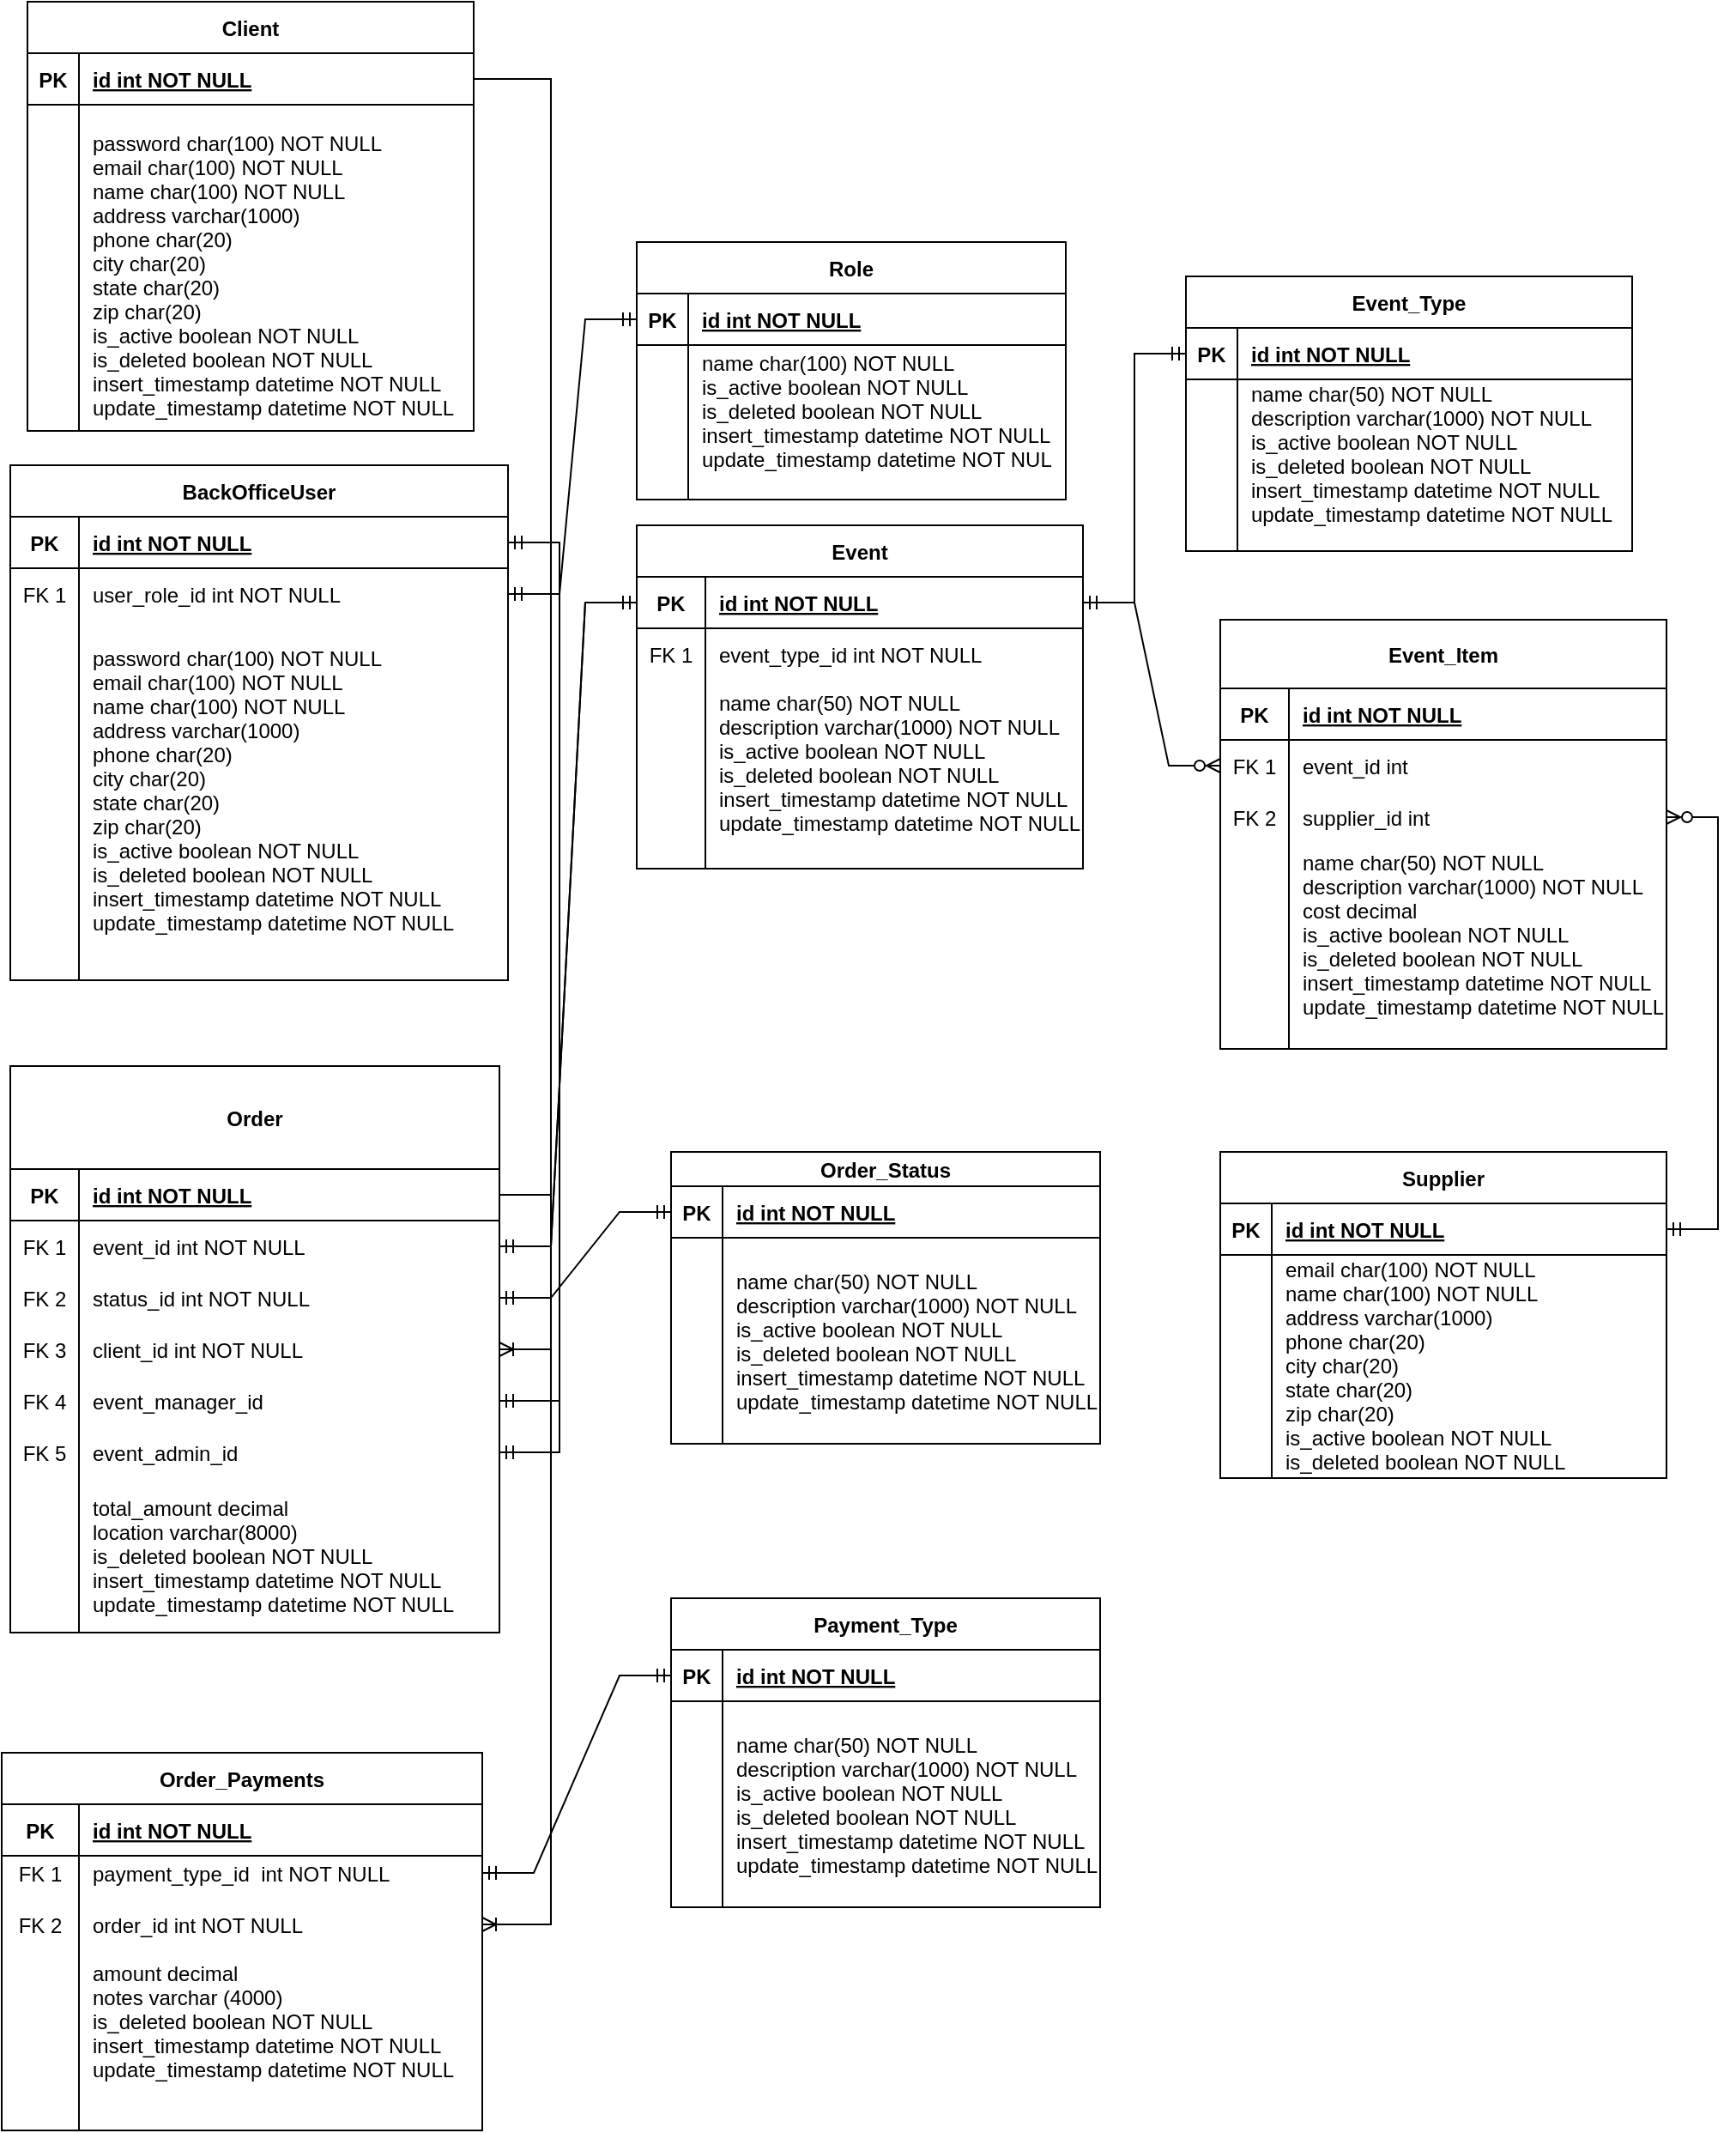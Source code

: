 <mxfile version="16.5.5" type="device"><diagram id="R2lEEEUBdFMjLlhIrx00" name="Page-1"><mxGraphModel dx="1038" dy="547" grid="1" gridSize="10" guides="1" tooltips="1" connect="1" arrows="1" fold="1" page="1" pageScale="1" pageWidth="1200" pageHeight="1920" math="0" shadow="0" extFonts="Permanent Marker^https://fonts.googleapis.com/css?family=Permanent+Marker"><root><mxCell id="0"/><mxCell id="1" parent="0"/><mxCell id="1Ktcv9ywPynVpT7nk9GH-1" value="Client" style="shape=table;startSize=30;container=1;collapsible=1;childLayout=tableLayout;fixedRows=1;rowLines=0;fontStyle=1;align=center;resizeLast=1;" parent="1" vertex="1"><mxGeometry x="105" y="340" width="260" height="250" as="geometry"/></mxCell><mxCell id="1Ktcv9ywPynVpT7nk9GH-2" value="" style="shape=partialRectangle;collapsible=0;dropTarget=0;pointerEvents=0;fillColor=none;points=[[0,0.5],[1,0.5]];portConstraint=eastwest;top=0;left=0;right=0;bottom=1;" parent="1Ktcv9ywPynVpT7nk9GH-1" vertex="1"><mxGeometry y="30" width="260" height="30" as="geometry"/></mxCell><mxCell id="1Ktcv9ywPynVpT7nk9GH-3" value="PK" style="shape=partialRectangle;overflow=hidden;connectable=0;fillColor=none;top=0;left=0;bottom=0;right=0;fontStyle=1;" parent="1Ktcv9ywPynVpT7nk9GH-2" vertex="1"><mxGeometry width="30" height="30" as="geometry"><mxRectangle width="30" height="30" as="alternateBounds"/></mxGeometry></mxCell><mxCell id="1Ktcv9ywPynVpT7nk9GH-4" value="id int NOT NULL " style="shape=partialRectangle;overflow=hidden;connectable=0;fillColor=none;top=0;left=0;bottom=0;right=0;align=left;spacingLeft=6;fontStyle=5;" parent="1Ktcv9ywPynVpT7nk9GH-2" vertex="1"><mxGeometry x="30" width="230" height="30" as="geometry"><mxRectangle width="230" height="30" as="alternateBounds"/></mxGeometry></mxCell><mxCell id="1Ktcv9ywPynVpT7nk9GH-5" value="" style="shape=partialRectangle;collapsible=0;dropTarget=0;pointerEvents=0;fillColor=none;points=[[0,0.5],[1,0.5]];portConstraint=eastwest;top=0;left=0;right=0;bottom=0;" parent="1Ktcv9ywPynVpT7nk9GH-1" vertex="1"><mxGeometry y="60" width="260" height="190" as="geometry"/></mxCell><mxCell id="1Ktcv9ywPynVpT7nk9GH-6" value="" style="shape=partialRectangle;overflow=hidden;connectable=0;fillColor=none;top=0;left=0;bottom=0;right=0;" parent="1Ktcv9ywPynVpT7nk9GH-5" vertex="1"><mxGeometry width="30" height="190" as="geometry"><mxRectangle width="30" height="190" as="alternateBounds"/></mxGeometry></mxCell><mxCell id="1Ktcv9ywPynVpT7nk9GH-7" value="&#10;password char(100) NOT NULL&#10;email char(100) NOT NULL&#10;name char(100) NOT NULL&#10;address varchar(1000)&#10;phone char(20)&#10;city char(20)&#10;state char(20)&#10;zip char(20)&#10;is_active boolean NOT NULL&#10;is_deleted boolean NOT NULL&#10;insert_timestamp datetime NOT NULL&#10;update_timestamp datetime NOT NULL &#10;&#10;" style="shape=partialRectangle;overflow=hidden;connectable=0;fillColor=none;top=0;left=0;bottom=0;right=0;align=left;spacingLeft=6;" parent="1Ktcv9ywPynVpT7nk9GH-5" vertex="1"><mxGeometry x="30" width="230" height="190" as="geometry"><mxRectangle width="230" height="190" as="alternateBounds"/></mxGeometry></mxCell><mxCell id="1Ktcv9ywPynVpT7nk9GH-8" value="Role" style="shape=table;startSize=30;container=1;collapsible=1;childLayout=tableLayout;fixedRows=1;rowLines=0;fontStyle=1;align=center;resizeLast=1;" parent="1" vertex="1"><mxGeometry x="460" y="480" width="250" height="150" as="geometry"/></mxCell><mxCell id="1Ktcv9ywPynVpT7nk9GH-9" value="" style="shape=partialRectangle;collapsible=0;dropTarget=0;pointerEvents=0;fillColor=none;points=[[0,0.5],[1,0.5]];portConstraint=eastwest;top=0;left=0;right=0;bottom=1;" parent="1Ktcv9ywPynVpT7nk9GH-8" vertex="1"><mxGeometry y="30" width="250" height="30" as="geometry"/></mxCell><mxCell id="1Ktcv9ywPynVpT7nk9GH-10" value="PK" style="shape=partialRectangle;overflow=hidden;connectable=0;fillColor=none;top=0;left=0;bottom=0;right=0;fontStyle=1;" parent="1Ktcv9ywPynVpT7nk9GH-9" vertex="1"><mxGeometry width="30" height="30" as="geometry"><mxRectangle width="30" height="30" as="alternateBounds"/></mxGeometry></mxCell><mxCell id="1Ktcv9ywPynVpT7nk9GH-11" value="id int NOT NULL " style="shape=partialRectangle;overflow=hidden;connectable=0;fillColor=none;top=0;left=0;bottom=0;right=0;align=left;spacingLeft=6;fontStyle=5;" parent="1Ktcv9ywPynVpT7nk9GH-9" vertex="1"><mxGeometry x="30" width="220" height="30" as="geometry"><mxRectangle width="220" height="30" as="alternateBounds"/></mxGeometry></mxCell><mxCell id="1Ktcv9ywPynVpT7nk9GH-12" value="" style="shape=partialRectangle;collapsible=0;dropTarget=0;pointerEvents=0;fillColor=none;points=[[0,0.5],[1,0.5]];portConstraint=eastwest;top=0;left=0;right=0;bottom=0;" parent="1Ktcv9ywPynVpT7nk9GH-8" vertex="1"><mxGeometry y="60" width="250" height="90" as="geometry"/></mxCell><mxCell id="1Ktcv9ywPynVpT7nk9GH-13" value="" style="shape=partialRectangle;overflow=hidden;connectable=0;fillColor=none;top=0;left=0;bottom=0;right=0;" parent="1Ktcv9ywPynVpT7nk9GH-12" vertex="1"><mxGeometry width="30" height="90" as="geometry"><mxRectangle width="30" height="90" as="alternateBounds"/></mxGeometry></mxCell><mxCell id="1Ktcv9ywPynVpT7nk9GH-14" value="name char(100) NOT NULL&#10;is_active boolean NOT NULL&#10;is_deleted boolean NOT NULL&#10;insert_timestamp datetime NOT NULL&#10;update_timestamp datetime NOT NUL&#10;" style="shape=partialRectangle;overflow=hidden;connectable=0;fillColor=none;top=0;left=0;bottom=0;right=0;align=left;spacingLeft=6;" parent="1Ktcv9ywPynVpT7nk9GH-12" vertex="1"><mxGeometry x="30" width="220" height="90" as="geometry"><mxRectangle width="220" height="90" as="alternateBounds"/></mxGeometry></mxCell><mxCell id="1Ktcv9ywPynVpT7nk9GH-15" value="BackOfficeUser" style="shape=table;startSize=30;container=1;collapsible=1;childLayout=tableLayout;fixedRows=1;rowLines=0;fontStyle=1;align=center;resizeLast=1;" parent="1" vertex="1"><mxGeometry x="95" y="610" width="290" height="300" as="geometry"/></mxCell><mxCell id="1Ktcv9ywPynVpT7nk9GH-16" value="" style="shape=partialRectangle;collapsible=0;dropTarget=0;pointerEvents=0;fillColor=none;points=[[0,0.5],[1,0.5]];portConstraint=eastwest;top=0;left=0;right=0;bottom=1;" parent="1Ktcv9ywPynVpT7nk9GH-15" vertex="1"><mxGeometry y="30" width="290" height="30" as="geometry"/></mxCell><mxCell id="1Ktcv9ywPynVpT7nk9GH-17" value="PK" style="shape=partialRectangle;overflow=hidden;connectable=0;fillColor=none;top=0;left=0;bottom=0;right=0;fontStyle=1;" parent="1Ktcv9ywPynVpT7nk9GH-16" vertex="1"><mxGeometry width="40" height="30" as="geometry"><mxRectangle width="40" height="30" as="alternateBounds"/></mxGeometry></mxCell><mxCell id="1Ktcv9ywPynVpT7nk9GH-18" value="id int NOT NULL " style="shape=partialRectangle;overflow=hidden;connectable=0;fillColor=none;top=0;left=0;bottom=0;right=0;align=left;spacingLeft=6;fontStyle=5;" parent="1Ktcv9ywPynVpT7nk9GH-16" vertex="1"><mxGeometry x="40" width="250" height="30" as="geometry"><mxRectangle width="250" height="30" as="alternateBounds"/></mxGeometry></mxCell><mxCell id="JFenPXIZzZUggTIq95pM-3" value="" style="shape=tableRow;horizontal=0;startSize=0;swimlaneHead=0;swimlaneBody=0;fillColor=none;collapsible=0;dropTarget=0;points=[[0,0.5],[1,0.5]];portConstraint=eastwest;top=0;left=0;right=0;bottom=0;" parent="1Ktcv9ywPynVpT7nk9GH-15" vertex="1"><mxGeometry y="60" width="290" height="30" as="geometry"/></mxCell><mxCell id="JFenPXIZzZUggTIq95pM-4" value="FK 1" style="shape=partialRectangle;connectable=0;fillColor=none;top=0;left=0;bottom=0;right=0;fontStyle=0;overflow=hidden;" parent="JFenPXIZzZUggTIq95pM-3" vertex="1"><mxGeometry width="40" height="30" as="geometry"><mxRectangle width="40" height="30" as="alternateBounds"/></mxGeometry></mxCell><mxCell id="JFenPXIZzZUggTIq95pM-5" value="user_role_id int NOT NULL" style="shape=partialRectangle;connectable=0;fillColor=none;top=0;left=0;bottom=0;right=0;align=left;spacingLeft=6;fontStyle=0;overflow=hidden;" parent="JFenPXIZzZUggTIq95pM-3" vertex="1"><mxGeometry x="40" width="250" height="30" as="geometry"><mxRectangle width="250" height="30" as="alternateBounds"/></mxGeometry></mxCell><mxCell id="1Ktcv9ywPynVpT7nk9GH-19" value="" style="shape=partialRectangle;collapsible=0;dropTarget=0;pointerEvents=0;fillColor=none;points=[[0,0.5],[1,0.5]];portConstraint=eastwest;top=0;left=0;right=0;bottom=0;" parent="1Ktcv9ywPynVpT7nk9GH-15" vertex="1"><mxGeometry y="90" width="290" height="210" as="geometry"/></mxCell><mxCell id="1Ktcv9ywPynVpT7nk9GH-20" value="&#10;&#10;&#10;&#10;&#10;&#10;" style="shape=partialRectangle;overflow=hidden;connectable=0;fillColor=none;top=0;left=0;bottom=0;right=0;" parent="1Ktcv9ywPynVpT7nk9GH-19" vertex="1"><mxGeometry width="40" height="210" as="geometry"><mxRectangle width="40" height="210" as="alternateBounds"/></mxGeometry></mxCell><mxCell id="1Ktcv9ywPynVpT7nk9GH-21" value="&#10;password char(100) NOT NULL&#10;email char(100) NOT NULL&#10;name char(100) NOT NULL&#10;address varchar(1000)&#10;phone char(20)&#10;city char(20)&#10;state char(20)&#10;zip char(20)&#10;is_active boolean NOT NULL&#10;is_deleted boolean NOT NULL&#10;insert_timestamp datetime NOT NULL&#10;update_timestamp datetime NOT NULL &#10;&#10;" style="shape=partialRectangle;overflow=hidden;connectable=0;fillColor=none;top=0;left=0;bottom=0;right=0;align=left;spacingLeft=6;" parent="1Ktcv9ywPynVpT7nk9GH-19" vertex="1"><mxGeometry x="40" width="250" height="210" as="geometry"><mxRectangle width="250" height="210" as="alternateBounds"/></mxGeometry></mxCell><mxCell id="1Ktcv9ywPynVpT7nk9GH-29" value="Event_Type" style="shape=table;startSize=30;container=1;collapsible=1;childLayout=tableLayout;fixedRows=1;rowLines=0;fontStyle=1;align=center;resizeLast=1;" parent="1" vertex="1"><mxGeometry x="780" y="500" width="260" height="160" as="geometry"/></mxCell><mxCell id="1Ktcv9ywPynVpT7nk9GH-30" value="" style="shape=partialRectangle;collapsible=0;dropTarget=0;pointerEvents=0;fillColor=none;points=[[0,0.5],[1,0.5]];portConstraint=eastwest;top=0;left=0;right=0;bottom=1;" parent="1Ktcv9ywPynVpT7nk9GH-29" vertex="1"><mxGeometry y="30" width="260" height="30" as="geometry"/></mxCell><mxCell id="1Ktcv9ywPynVpT7nk9GH-31" value="PK" style="shape=partialRectangle;overflow=hidden;connectable=0;fillColor=none;top=0;left=0;bottom=0;right=0;fontStyle=1;" parent="1Ktcv9ywPynVpT7nk9GH-30" vertex="1"><mxGeometry width="30" height="30" as="geometry"><mxRectangle width="30" height="30" as="alternateBounds"/></mxGeometry></mxCell><mxCell id="1Ktcv9ywPynVpT7nk9GH-32" value="id int NOT NULL " style="shape=partialRectangle;overflow=hidden;connectable=0;fillColor=none;top=0;left=0;bottom=0;right=0;align=left;spacingLeft=6;fontStyle=5;" parent="1Ktcv9ywPynVpT7nk9GH-30" vertex="1"><mxGeometry x="30" width="230" height="30" as="geometry"><mxRectangle width="230" height="30" as="alternateBounds"/></mxGeometry></mxCell><mxCell id="1Ktcv9ywPynVpT7nk9GH-33" value="" style="shape=partialRectangle;collapsible=0;dropTarget=0;pointerEvents=0;fillColor=none;points=[[0,0.5],[1,0.5]];portConstraint=eastwest;top=0;left=0;right=0;bottom=0;" parent="1Ktcv9ywPynVpT7nk9GH-29" vertex="1"><mxGeometry y="60" width="260" height="100" as="geometry"/></mxCell><mxCell id="1Ktcv9ywPynVpT7nk9GH-34" value="" style="shape=partialRectangle;overflow=hidden;connectable=0;fillColor=none;top=0;left=0;bottom=0;right=0;" parent="1Ktcv9ywPynVpT7nk9GH-33" vertex="1"><mxGeometry width="30" height="100" as="geometry"><mxRectangle width="30" height="100" as="alternateBounds"/></mxGeometry></mxCell><mxCell id="1Ktcv9ywPynVpT7nk9GH-35" value="name char(50) NOT NULL&#10;description varchar(1000) NOT NULL&#10;is_active boolean NOT NULL&#10;is_deleted boolean NOT NULL&#10;insert_timestamp datetime NOT NULL&#10;update_timestamp datetime NOT NULL&#10;" style="shape=partialRectangle;overflow=hidden;connectable=0;fillColor=none;top=0;left=0;bottom=0;right=0;align=left;spacingLeft=6;" parent="1Ktcv9ywPynVpT7nk9GH-33" vertex="1"><mxGeometry x="30" width="230" height="100" as="geometry"><mxRectangle width="230" height="100" as="alternateBounds"/></mxGeometry></mxCell><mxCell id="1Ktcv9ywPynVpT7nk9GH-43" value="Order_Payments" style="shape=table;startSize=30;container=1;collapsible=1;childLayout=tableLayout;fixedRows=1;rowLines=0;fontStyle=1;align=center;resizeLast=1;" parent="1" vertex="1"><mxGeometry x="90" y="1360" width="280" height="220" as="geometry"/></mxCell><mxCell id="1Ktcv9ywPynVpT7nk9GH-44" value="" style="shape=partialRectangle;collapsible=0;dropTarget=0;pointerEvents=0;fillColor=none;points=[[0,0.5],[1,0.5]];portConstraint=eastwest;top=0;left=0;right=0;bottom=1;" parent="1Ktcv9ywPynVpT7nk9GH-43" vertex="1"><mxGeometry y="30" width="280" height="30" as="geometry"/></mxCell><mxCell id="1Ktcv9ywPynVpT7nk9GH-45" value="PK" style="shape=partialRectangle;overflow=hidden;connectable=0;fillColor=none;top=0;left=0;bottom=0;right=0;fontStyle=1;" parent="1Ktcv9ywPynVpT7nk9GH-44" vertex="1"><mxGeometry width="45" height="30" as="geometry"><mxRectangle width="45" height="30" as="alternateBounds"/></mxGeometry></mxCell><mxCell id="1Ktcv9ywPynVpT7nk9GH-46" value="id int NOT NULL " style="shape=partialRectangle;overflow=hidden;connectable=0;fillColor=none;top=0;left=0;bottom=0;right=0;align=left;spacingLeft=6;fontStyle=5;" parent="1Ktcv9ywPynVpT7nk9GH-44" vertex="1"><mxGeometry x="45" width="235" height="30" as="geometry"><mxRectangle width="235" height="30" as="alternateBounds"/></mxGeometry></mxCell><mxCell id="eJ2t6x5Q4i43eI0RDYh7-27" value="" style="shape=tableRow;horizontal=0;startSize=0;swimlaneHead=0;swimlaneBody=0;fillColor=none;collapsible=0;dropTarget=0;points=[[0,0.5],[1,0.5]];portConstraint=eastwest;top=0;left=0;right=0;bottom=0;" parent="1Ktcv9ywPynVpT7nk9GH-43" vertex="1"><mxGeometry y="60" width="280" height="20" as="geometry"/></mxCell><mxCell id="eJ2t6x5Q4i43eI0RDYh7-28" value="FK 1" style="shape=partialRectangle;connectable=0;fillColor=none;top=0;left=0;bottom=0;right=0;fontStyle=0;overflow=hidden;" parent="eJ2t6x5Q4i43eI0RDYh7-27" vertex="1"><mxGeometry width="45" height="20" as="geometry"><mxRectangle width="45" height="20" as="alternateBounds"/></mxGeometry></mxCell><mxCell id="eJ2t6x5Q4i43eI0RDYh7-29" value="payment_type_id  int NOT NULL" style="shape=partialRectangle;connectable=0;fillColor=none;top=0;left=0;bottom=0;right=0;align=left;spacingLeft=6;fontStyle=0;overflow=hidden;" parent="eJ2t6x5Q4i43eI0RDYh7-27" vertex="1"><mxGeometry x="45" width="235" height="20" as="geometry"><mxRectangle width="235" height="20" as="alternateBounds"/></mxGeometry></mxCell><mxCell id="n9ev61ZIsQ_Tz1KB9gJI-6" value="" style="shape=tableRow;horizontal=0;startSize=0;swimlaneHead=0;swimlaneBody=0;fillColor=none;collapsible=0;dropTarget=0;points=[[0,0.5],[1,0.5]];portConstraint=eastwest;top=0;left=0;right=0;bottom=0;" vertex="1" parent="1Ktcv9ywPynVpT7nk9GH-43"><mxGeometry y="80" width="280" height="40" as="geometry"/></mxCell><mxCell id="n9ev61ZIsQ_Tz1KB9gJI-7" value="FK 2" style="shape=partialRectangle;connectable=0;fillColor=none;top=0;left=0;bottom=0;right=0;fontStyle=0;overflow=hidden;" vertex="1" parent="n9ev61ZIsQ_Tz1KB9gJI-6"><mxGeometry width="45" height="40" as="geometry"><mxRectangle width="45" height="40" as="alternateBounds"/></mxGeometry></mxCell><mxCell id="n9ev61ZIsQ_Tz1KB9gJI-8" value="order_id int NOT NULL" style="shape=partialRectangle;connectable=0;fillColor=none;top=0;left=0;bottom=0;right=0;align=left;spacingLeft=6;fontStyle=0;overflow=hidden;" vertex="1" parent="n9ev61ZIsQ_Tz1KB9gJI-6"><mxGeometry x="45" width="235" height="40" as="geometry"><mxRectangle width="235" height="40" as="alternateBounds"/></mxGeometry></mxCell><mxCell id="1Ktcv9ywPynVpT7nk9GH-47" value="" style="shape=partialRectangle;collapsible=0;dropTarget=0;pointerEvents=0;fillColor=none;points=[[0,0.5],[1,0.5]];portConstraint=eastwest;top=0;left=0;right=0;bottom=0;" parent="1Ktcv9ywPynVpT7nk9GH-43" vertex="1"><mxGeometry y="120" width="280" height="80" as="geometry"/></mxCell><mxCell id="1Ktcv9ywPynVpT7nk9GH-48" value="" style="shape=partialRectangle;overflow=hidden;connectable=0;fillColor=none;top=0;left=0;bottom=0;right=0;" parent="1Ktcv9ywPynVpT7nk9GH-47" vertex="1"><mxGeometry width="45" height="80" as="geometry"><mxRectangle width="45" height="80" as="alternateBounds"/></mxGeometry></mxCell><mxCell id="1Ktcv9ywPynVpT7nk9GH-49" value="amount decimal&#10;notes varchar (4000)&#10;is_deleted boolean NOT NULL&#10;insert_timestamp datetime NOT NULL&#10;update_timestamp datetime NOT NULL&#10;" style="shape=partialRectangle;overflow=hidden;connectable=0;fillColor=none;top=0;left=0;bottom=0;right=0;align=left;spacingLeft=6;" parent="1Ktcv9ywPynVpT7nk9GH-47" vertex="1"><mxGeometry x="45" width="235" height="80" as="geometry"><mxRectangle width="235" height="80" as="alternateBounds"/></mxGeometry></mxCell><mxCell id="n9ev61ZIsQ_Tz1KB9gJI-2" value="" style="shape=tableRow;horizontal=0;startSize=0;swimlaneHead=0;swimlaneBody=0;fillColor=none;collapsible=0;dropTarget=0;points=[[0,0.5],[1,0.5]];portConstraint=eastwest;top=0;left=0;right=0;bottom=0;" vertex="1" parent="1Ktcv9ywPynVpT7nk9GH-43"><mxGeometry y="200" width="280" height="20" as="geometry"/></mxCell><mxCell id="n9ev61ZIsQ_Tz1KB9gJI-3" value="" style="shape=partialRectangle;connectable=0;fillColor=none;top=0;left=0;bottom=0;right=0;fontStyle=0;overflow=hidden;" vertex="1" parent="n9ev61ZIsQ_Tz1KB9gJI-2"><mxGeometry width="45" height="20" as="geometry"><mxRectangle width="45" height="20" as="alternateBounds"/></mxGeometry></mxCell><mxCell id="n9ev61ZIsQ_Tz1KB9gJI-4" value="" style="shape=partialRectangle;connectable=0;fillColor=none;top=0;left=0;bottom=0;right=0;align=left;spacingLeft=6;fontStyle=0;overflow=hidden;" vertex="1" parent="n9ev61ZIsQ_Tz1KB9gJI-2"><mxGeometry x="45" width="235" height="20" as="geometry"><mxRectangle width="235" height="20" as="alternateBounds"/></mxGeometry></mxCell><mxCell id="1Ktcv9ywPynVpT7nk9GH-50" value="Order" style="shape=table;startSize=60;container=1;collapsible=1;childLayout=tableLayout;fixedRows=1;rowLines=0;fontStyle=1;align=center;resizeLast=1;" parent="1" vertex="1"><mxGeometry x="95" y="960" width="285" height="330" as="geometry"/></mxCell><mxCell id="1Ktcv9ywPynVpT7nk9GH-51" value="" style="shape=partialRectangle;collapsible=0;dropTarget=0;pointerEvents=0;fillColor=none;points=[[0,0.5],[1,0.5]];portConstraint=eastwest;top=0;left=0;right=0;bottom=1;" parent="1Ktcv9ywPynVpT7nk9GH-50" vertex="1"><mxGeometry y="60" width="285" height="30" as="geometry"/></mxCell><mxCell id="1Ktcv9ywPynVpT7nk9GH-52" value="PK" style="shape=partialRectangle;overflow=hidden;connectable=0;fillColor=none;top=0;left=0;bottom=0;right=0;fontStyle=1;" parent="1Ktcv9ywPynVpT7nk9GH-51" vertex="1"><mxGeometry width="40" height="30" as="geometry"><mxRectangle width="40" height="30" as="alternateBounds"/></mxGeometry></mxCell><mxCell id="1Ktcv9ywPynVpT7nk9GH-53" value="id int NOT NULL " style="shape=partialRectangle;overflow=hidden;connectable=0;fillColor=none;top=0;left=0;bottom=0;right=0;align=left;spacingLeft=6;fontStyle=5;" parent="1Ktcv9ywPynVpT7nk9GH-51" vertex="1"><mxGeometry x="40" width="245" height="30" as="geometry"><mxRectangle width="245" height="30" as="alternateBounds"/></mxGeometry></mxCell><mxCell id="eJ2t6x5Q4i43eI0RDYh7-2" value="" style="shape=tableRow;horizontal=0;startSize=0;swimlaneHead=0;swimlaneBody=0;fillColor=none;collapsible=0;dropTarget=0;points=[[0,0.5],[1,0.5]];portConstraint=eastwest;top=0;left=0;right=0;bottom=0;" parent="1Ktcv9ywPynVpT7nk9GH-50" vertex="1"><mxGeometry y="90" width="285" height="30" as="geometry"/></mxCell><mxCell id="eJ2t6x5Q4i43eI0RDYh7-3" value="FK 1" style="shape=partialRectangle;connectable=0;fillColor=none;top=0;left=0;bottom=0;right=0;fontStyle=0;overflow=hidden;" parent="eJ2t6x5Q4i43eI0RDYh7-2" vertex="1"><mxGeometry width="40" height="30" as="geometry"><mxRectangle width="40" height="30" as="alternateBounds"/></mxGeometry></mxCell><mxCell id="eJ2t6x5Q4i43eI0RDYh7-4" value="event_id int NOT NULL" style="shape=partialRectangle;connectable=0;fillColor=none;top=0;left=0;bottom=0;right=0;align=left;spacingLeft=6;fontStyle=0;overflow=hidden;" parent="eJ2t6x5Q4i43eI0RDYh7-2" vertex="1"><mxGeometry x="40" width="245" height="30" as="geometry"><mxRectangle width="245" height="30" as="alternateBounds"/></mxGeometry></mxCell><mxCell id="eJ2t6x5Q4i43eI0RDYh7-6" value="" style="shape=tableRow;horizontal=0;startSize=0;swimlaneHead=0;swimlaneBody=0;fillColor=none;collapsible=0;dropTarget=0;points=[[0,0.5],[1,0.5]];portConstraint=eastwest;top=0;left=0;right=0;bottom=0;" parent="1Ktcv9ywPynVpT7nk9GH-50" vertex="1"><mxGeometry y="120" width="285" height="30" as="geometry"/></mxCell><mxCell id="eJ2t6x5Q4i43eI0RDYh7-7" value="FK 2" style="shape=partialRectangle;connectable=0;fillColor=none;top=0;left=0;bottom=0;right=0;fontStyle=0;overflow=hidden;" parent="eJ2t6x5Q4i43eI0RDYh7-6" vertex="1"><mxGeometry width="40" height="30" as="geometry"><mxRectangle width="40" height="30" as="alternateBounds"/></mxGeometry></mxCell><mxCell id="eJ2t6x5Q4i43eI0RDYh7-8" value="status_id int NOT NULL" style="shape=partialRectangle;connectable=0;fillColor=none;top=0;left=0;bottom=0;right=0;align=left;spacingLeft=6;fontStyle=0;overflow=hidden;" parent="eJ2t6x5Q4i43eI0RDYh7-6" vertex="1"><mxGeometry x="40" width="245" height="30" as="geometry"><mxRectangle width="245" height="30" as="alternateBounds"/></mxGeometry></mxCell><mxCell id="eJ2t6x5Q4i43eI0RDYh7-11" value="" style="shape=tableRow;horizontal=0;startSize=0;swimlaneHead=0;swimlaneBody=0;fillColor=none;collapsible=0;dropTarget=0;points=[[0,0.5],[1,0.5]];portConstraint=eastwest;top=0;left=0;right=0;bottom=0;" parent="1Ktcv9ywPynVpT7nk9GH-50" vertex="1"><mxGeometry y="150" width="285" height="30" as="geometry"/></mxCell><mxCell id="eJ2t6x5Q4i43eI0RDYh7-12" value="FK 3" style="shape=partialRectangle;connectable=0;fillColor=none;top=0;left=0;bottom=0;right=0;fontStyle=0;overflow=hidden;" parent="eJ2t6x5Q4i43eI0RDYh7-11" vertex="1"><mxGeometry width="40" height="30" as="geometry"><mxRectangle width="40" height="30" as="alternateBounds"/></mxGeometry></mxCell><mxCell id="eJ2t6x5Q4i43eI0RDYh7-13" value="client_id int NOT NULL" style="shape=partialRectangle;connectable=0;fillColor=none;top=0;left=0;bottom=0;right=0;align=left;spacingLeft=6;fontStyle=0;overflow=hidden;" parent="eJ2t6x5Q4i43eI0RDYh7-11" vertex="1"><mxGeometry x="40" width="245" height="30" as="geometry"><mxRectangle width="245" height="30" as="alternateBounds"/></mxGeometry></mxCell><mxCell id="eJ2t6x5Q4i43eI0RDYh7-14" value="" style="shape=tableRow;horizontal=0;startSize=0;swimlaneHead=0;swimlaneBody=0;fillColor=none;collapsible=0;dropTarget=0;points=[[0,0.5],[1,0.5]];portConstraint=eastwest;top=0;left=0;right=0;bottom=0;" parent="1Ktcv9ywPynVpT7nk9GH-50" vertex="1"><mxGeometry y="180" width="285" height="30" as="geometry"/></mxCell><mxCell id="eJ2t6x5Q4i43eI0RDYh7-15" value="FK 4" style="shape=partialRectangle;connectable=0;fillColor=none;top=0;left=0;bottom=0;right=0;fontStyle=0;overflow=hidden;" parent="eJ2t6x5Q4i43eI0RDYh7-14" vertex="1"><mxGeometry width="40" height="30" as="geometry"><mxRectangle width="40" height="30" as="alternateBounds"/></mxGeometry></mxCell><mxCell id="eJ2t6x5Q4i43eI0RDYh7-16" value="event_manager_id" style="shape=partialRectangle;connectable=0;fillColor=none;top=0;left=0;bottom=0;right=0;align=left;spacingLeft=6;fontStyle=0;overflow=hidden;" parent="eJ2t6x5Q4i43eI0RDYh7-14" vertex="1"><mxGeometry x="40" width="245" height="30" as="geometry"><mxRectangle width="245" height="30" as="alternateBounds"/></mxGeometry></mxCell><mxCell id="eJ2t6x5Q4i43eI0RDYh7-17" value="" style="shape=tableRow;horizontal=0;startSize=0;swimlaneHead=0;swimlaneBody=0;fillColor=none;collapsible=0;dropTarget=0;points=[[0,0.5],[1,0.5]];portConstraint=eastwest;top=0;left=0;right=0;bottom=0;" parent="1Ktcv9ywPynVpT7nk9GH-50" vertex="1"><mxGeometry y="210" width="285" height="30" as="geometry"/></mxCell><mxCell id="eJ2t6x5Q4i43eI0RDYh7-18" value="FK 5" style="shape=partialRectangle;connectable=0;fillColor=none;top=0;left=0;bottom=0;right=0;fontStyle=0;overflow=hidden;" parent="eJ2t6x5Q4i43eI0RDYh7-17" vertex="1"><mxGeometry width="40" height="30" as="geometry"><mxRectangle width="40" height="30" as="alternateBounds"/></mxGeometry></mxCell><mxCell id="eJ2t6x5Q4i43eI0RDYh7-19" value="event_admin_id" style="shape=partialRectangle;connectable=0;fillColor=none;top=0;left=0;bottom=0;right=0;align=left;spacingLeft=6;fontStyle=0;overflow=hidden;" parent="eJ2t6x5Q4i43eI0RDYh7-17" vertex="1"><mxGeometry x="40" width="245" height="30" as="geometry"><mxRectangle width="245" height="30" as="alternateBounds"/></mxGeometry></mxCell><mxCell id="1Ktcv9ywPynVpT7nk9GH-54" value="" style="shape=partialRectangle;collapsible=0;dropTarget=0;pointerEvents=0;fillColor=none;points=[[0,0.5],[1,0.5]];portConstraint=eastwest;top=0;left=0;right=0;bottom=0;" parent="1Ktcv9ywPynVpT7nk9GH-50" vertex="1"><mxGeometry y="240" width="285" height="90" as="geometry"/></mxCell><mxCell id="1Ktcv9ywPynVpT7nk9GH-55" value="" style="shape=partialRectangle;overflow=hidden;connectable=0;fillColor=none;top=0;left=0;bottom=0;right=0;" parent="1Ktcv9ywPynVpT7nk9GH-54" vertex="1"><mxGeometry width="40" height="90" as="geometry"><mxRectangle width="40" height="90" as="alternateBounds"/></mxGeometry></mxCell><mxCell id="1Ktcv9ywPynVpT7nk9GH-56" value="total_amount decimal &#10;location varchar(8000)&#10;is_deleted boolean NOT NULL&#10;insert_timestamp datetime NOT NULL&#10;update_timestamp datetime NOT NULL" style="shape=partialRectangle;overflow=hidden;connectable=0;fillColor=none;top=0;left=0;bottom=0;right=0;align=left;spacingLeft=6;" parent="1Ktcv9ywPynVpT7nk9GH-54" vertex="1"><mxGeometry x="40" width="245" height="90" as="geometry"><mxRectangle width="245" height="90" as="alternateBounds"/></mxGeometry></mxCell><mxCell id="1Ktcv9ywPynVpT7nk9GH-57" value="Order_Status" style="shape=table;startSize=20;container=1;collapsible=1;childLayout=tableLayout;fixedRows=1;rowLines=0;fontStyle=1;align=center;resizeLast=1;" parent="1" vertex="1"><mxGeometry x="480" y="1010" width="250" height="170" as="geometry"/></mxCell><mxCell id="1Ktcv9ywPynVpT7nk9GH-58" value="" style="shape=partialRectangle;collapsible=0;dropTarget=0;pointerEvents=0;fillColor=none;points=[[0,0.5],[1,0.5]];portConstraint=eastwest;top=0;left=0;right=0;bottom=1;" parent="1Ktcv9ywPynVpT7nk9GH-57" vertex="1"><mxGeometry y="20" width="250" height="30" as="geometry"/></mxCell><mxCell id="1Ktcv9ywPynVpT7nk9GH-59" value="PK" style="shape=partialRectangle;overflow=hidden;connectable=0;fillColor=none;top=0;left=0;bottom=0;right=0;fontStyle=1;" parent="1Ktcv9ywPynVpT7nk9GH-58" vertex="1"><mxGeometry width="30" height="30" as="geometry"><mxRectangle width="30" height="30" as="alternateBounds"/></mxGeometry></mxCell><mxCell id="1Ktcv9ywPynVpT7nk9GH-60" value="id int NOT NULL " style="shape=partialRectangle;overflow=hidden;connectable=0;fillColor=none;top=0;left=0;bottom=0;right=0;align=left;spacingLeft=6;fontStyle=5;" parent="1Ktcv9ywPynVpT7nk9GH-58" vertex="1"><mxGeometry x="30" width="220" height="30" as="geometry"><mxRectangle width="220" height="30" as="alternateBounds"/></mxGeometry></mxCell><mxCell id="1Ktcv9ywPynVpT7nk9GH-61" value="" style="shape=partialRectangle;collapsible=0;dropTarget=0;pointerEvents=0;fillColor=none;points=[[0,0.5],[1,0.5]];portConstraint=eastwest;top=0;left=0;right=0;bottom=0;" parent="1Ktcv9ywPynVpT7nk9GH-57" vertex="1"><mxGeometry y="50" width="250" height="120" as="geometry"/></mxCell><mxCell id="1Ktcv9ywPynVpT7nk9GH-62" value="" style="shape=partialRectangle;overflow=hidden;connectable=0;fillColor=none;top=0;left=0;bottom=0;right=0;" parent="1Ktcv9ywPynVpT7nk9GH-61" vertex="1"><mxGeometry width="30" height="120" as="geometry"><mxRectangle width="30" height="120" as="alternateBounds"/></mxGeometry></mxCell><mxCell id="1Ktcv9ywPynVpT7nk9GH-63" value="name char(50) NOT NULL&#10;description varchar(1000) NOT NULL&#10;is_active boolean NOT NULL&#10;is_deleted boolean NOT NULL&#10;insert_timestamp datetime NOT NULL&#10;update_timestamp datetime NOT NULL" style="shape=partialRectangle;overflow=hidden;connectable=0;fillColor=none;top=0;left=0;bottom=0;right=0;align=left;spacingLeft=6;" parent="1Ktcv9ywPynVpT7nk9GH-61" vertex="1"><mxGeometry x="30" width="220" height="120" as="geometry"><mxRectangle width="220" height="120" as="alternateBounds"/></mxGeometry></mxCell><mxCell id="1Ktcv9ywPynVpT7nk9GH-64" value="Event_Item" style="shape=table;startSize=40;container=1;collapsible=1;childLayout=tableLayout;fixedRows=1;rowLines=0;fontStyle=1;align=center;resizeLast=1;" parent="1" vertex="1"><mxGeometry x="800" y="700" width="260" height="250" as="geometry"/></mxCell><mxCell id="1Ktcv9ywPynVpT7nk9GH-65" value="" style="shape=partialRectangle;collapsible=0;dropTarget=0;pointerEvents=0;fillColor=none;points=[[0,0.5],[1,0.5]];portConstraint=eastwest;top=0;left=0;right=0;bottom=1;" parent="1Ktcv9ywPynVpT7nk9GH-64" vertex="1"><mxGeometry y="40" width="260" height="30" as="geometry"/></mxCell><mxCell id="1Ktcv9ywPynVpT7nk9GH-66" value="PK" style="shape=partialRectangle;overflow=hidden;connectable=0;fillColor=none;top=0;left=0;bottom=0;right=0;fontStyle=1;" parent="1Ktcv9ywPynVpT7nk9GH-65" vertex="1"><mxGeometry width="40" height="30" as="geometry"><mxRectangle width="40" height="30" as="alternateBounds"/></mxGeometry></mxCell><mxCell id="1Ktcv9ywPynVpT7nk9GH-67" value="id int NOT NULL " style="shape=partialRectangle;overflow=hidden;connectable=0;fillColor=none;top=0;left=0;bottom=0;right=0;align=left;spacingLeft=6;fontStyle=5;" parent="1Ktcv9ywPynVpT7nk9GH-65" vertex="1"><mxGeometry x="40" width="220" height="30" as="geometry"><mxRectangle width="220" height="30" as="alternateBounds"/></mxGeometry></mxCell><mxCell id="n9ev61ZIsQ_Tz1KB9gJI-20" value="" style="shape=tableRow;horizontal=0;startSize=0;swimlaneHead=0;swimlaneBody=0;fillColor=none;collapsible=0;dropTarget=0;points=[[0,0.5],[1,0.5]];portConstraint=eastwest;top=0;left=0;right=0;bottom=0;" vertex="1" parent="1Ktcv9ywPynVpT7nk9GH-64"><mxGeometry y="70" width="260" height="30" as="geometry"/></mxCell><mxCell id="n9ev61ZIsQ_Tz1KB9gJI-21" value="FK 1" style="shape=partialRectangle;connectable=0;fillColor=none;top=0;left=0;bottom=0;right=0;fontStyle=0;overflow=hidden;" vertex="1" parent="n9ev61ZIsQ_Tz1KB9gJI-20"><mxGeometry width="40" height="30" as="geometry"><mxRectangle width="40" height="30" as="alternateBounds"/></mxGeometry></mxCell><mxCell id="n9ev61ZIsQ_Tz1KB9gJI-22" value="event_id int" style="shape=partialRectangle;connectable=0;fillColor=none;top=0;left=0;bottom=0;right=0;align=left;spacingLeft=6;fontStyle=0;overflow=hidden;" vertex="1" parent="n9ev61ZIsQ_Tz1KB9gJI-20"><mxGeometry x="40" width="220" height="30" as="geometry"><mxRectangle width="220" height="30" as="alternateBounds"/></mxGeometry></mxCell><mxCell id="n9ev61ZIsQ_Tz1KB9gJI-23" value="" style="shape=tableRow;horizontal=0;startSize=0;swimlaneHead=0;swimlaneBody=0;fillColor=none;collapsible=0;dropTarget=0;points=[[0,0.5],[1,0.5]];portConstraint=eastwest;top=0;left=0;right=0;bottom=0;" vertex="1" parent="1Ktcv9ywPynVpT7nk9GH-64"><mxGeometry y="100" width="260" height="30" as="geometry"/></mxCell><mxCell id="n9ev61ZIsQ_Tz1KB9gJI-24" value="FK 2" style="shape=partialRectangle;connectable=0;fillColor=none;top=0;left=0;bottom=0;right=0;fontStyle=0;overflow=hidden;" vertex="1" parent="n9ev61ZIsQ_Tz1KB9gJI-23"><mxGeometry width="40" height="30" as="geometry"><mxRectangle width="40" height="30" as="alternateBounds"/></mxGeometry></mxCell><mxCell id="n9ev61ZIsQ_Tz1KB9gJI-25" value="supplier_id int " style="shape=partialRectangle;connectable=0;fillColor=none;top=0;left=0;bottom=0;right=0;align=left;spacingLeft=6;fontStyle=0;overflow=hidden;" vertex="1" parent="n9ev61ZIsQ_Tz1KB9gJI-23"><mxGeometry x="40" width="220" height="30" as="geometry"><mxRectangle width="220" height="30" as="alternateBounds"/></mxGeometry></mxCell><mxCell id="1Ktcv9ywPynVpT7nk9GH-68" value="" style="shape=partialRectangle;collapsible=0;dropTarget=0;pointerEvents=0;fillColor=none;points=[[0,0.5],[1,0.5]];portConstraint=eastwest;top=0;left=0;right=0;bottom=0;" parent="1Ktcv9ywPynVpT7nk9GH-64" vertex="1"><mxGeometry y="130" width="260" height="120" as="geometry"/></mxCell><mxCell id="1Ktcv9ywPynVpT7nk9GH-69" value="" style="shape=partialRectangle;overflow=hidden;connectable=0;fillColor=none;top=0;left=0;bottom=0;right=0;" parent="1Ktcv9ywPynVpT7nk9GH-68" vertex="1"><mxGeometry width="40" height="120" as="geometry"><mxRectangle width="40" height="120" as="alternateBounds"/></mxGeometry></mxCell><mxCell id="1Ktcv9ywPynVpT7nk9GH-70" value="name char(50) NOT NULL&#10;description varchar(1000) NOT NULL&#10;cost decimal&#10;is_active boolean NOT NULL&#10;is_deleted boolean NOT NULL&#10;insert_timestamp datetime NOT NULL&#10;update_timestamp datetime NOT NULL&#10;" style="shape=partialRectangle;overflow=hidden;connectable=0;fillColor=none;top=0;left=0;bottom=0;right=0;align=left;spacingLeft=6;" parent="1Ktcv9ywPynVpT7nk9GH-68" vertex="1"><mxGeometry x="40" width="220" height="120" as="geometry"><mxRectangle width="220" height="120" as="alternateBounds"/></mxGeometry></mxCell><mxCell id="JFenPXIZzZUggTIq95pM-6" value="" style="edgeStyle=entityRelationEdgeStyle;fontSize=12;html=1;endArrow=ERmandOne;startArrow=ERmandOne;rounded=0;entryX=0;entryY=0.5;entryDx=0;entryDy=0;exitX=1;exitY=0.5;exitDx=0;exitDy=0;" parent="1" source="JFenPXIZzZUggTIq95pM-3" target="1Ktcv9ywPynVpT7nk9GH-9" edge="1"><mxGeometry width="100" height="100" relative="1" as="geometry"><mxPoint x="380" y="660" as="sourcePoint"/><mxPoint x="480" y="560" as="targetPoint"/></mxGeometry></mxCell><mxCell id="JFenPXIZzZUggTIq95pM-8" value="Event" style="shape=table;startSize=30;container=1;collapsible=1;childLayout=tableLayout;fixedRows=1;rowLines=0;fontStyle=1;align=center;resizeLast=1;" parent="1" vertex="1"><mxGeometry x="460" y="645" width="260" height="200" as="geometry"/></mxCell><mxCell id="JFenPXIZzZUggTIq95pM-9" value="" style="shape=partialRectangle;collapsible=0;dropTarget=0;pointerEvents=0;fillColor=none;points=[[0,0.5],[1,0.5]];portConstraint=eastwest;top=0;left=0;right=0;bottom=1;" parent="JFenPXIZzZUggTIq95pM-8" vertex="1"><mxGeometry y="30" width="260" height="30" as="geometry"/></mxCell><mxCell id="JFenPXIZzZUggTIq95pM-10" value="PK" style="shape=partialRectangle;overflow=hidden;connectable=0;fillColor=none;top=0;left=0;bottom=0;right=0;fontStyle=1;" parent="JFenPXIZzZUggTIq95pM-9" vertex="1"><mxGeometry width="40" height="30" as="geometry"><mxRectangle width="40" height="30" as="alternateBounds"/></mxGeometry></mxCell><mxCell id="JFenPXIZzZUggTIq95pM-11" value="id int NOT NULL " style="shape=partialRectangle;overflow=hidden;connectable=0;fillColor=none;top=0;left=0;bottom=0;right=0;align=left;spacingLeft=6;fontStyle=5;" parent="JFenPXIZzZUggTIq95pM-9" vertex="1"><mxGeometry x="40" width="220" height="30" as="geometry"><mxRectangle width="220" height="30" as="alternateBounds"/></mxGeometry></mxCell><mxCell id="JFenPXIZzZUggTIq95pM-24" value="" style="shape=tableRow;horizontal=0;startSize=0;swimlaneHead=0;swimlaneBody=0;fillColor=none;collapsible=0;dropTarget=0;points=[[0,0.5],[1,0.5]];portConstraint=eastwest;top=0;left=0;right=0;bottom=0;" parent="JFenPXIZzZUggTIq95pM-8" vertex="1"><mxGeometry y="60" width="260" height="30" as="geometry"/></mxCell><mxCell id="JFenPXIZzZUggTIq95pM-25" value="FK 1" style="shape=partialRectangle;connectable=0;fillColor=none;top=0;left=0;bottom=0;right=0;fontStyle=0;overflow=hidden;" parent="JFenPXIZzZUggTIq95pM-24" vertex="1"><mxGeometry width="40" height="30" as="geometry"><mxRectangle width="40" height="30" as="alternateBounds"/></mxGeometry></mxCell><mxCell id="JFenPXIZzZUggTIq95pM-26" value="event_type_id int NOT NULL" style="shape=partialRectangle;connectable=0;fillColor=none;top=0;left=0;bottom=0;right=0;align=left;spacingLeft=6;fontStyle=0;overflow=hidden;" parent="JFenPXIZzZUggTIq95pM-24" vertex="1"><mxGeometry x="40" width="220" height="30" as="geometry"><mxRectangle width="220" height="30" as="alternateBounds"/></mxGeometry></mxCell><mxCell id="JFenPXIZzZUggTIq95pM-12" value="" style="shape=partialRectangle;collapsible=0;dropTarget=0;pointerEvents=0;fillColor=none;points=[[0,0.5],[1,0.5]];portConstraint=eastwest;top=0;left=0;right=0;bottom=0;" parent="JFenPXIZzZUggTIq95pM-8" vertex="1"><mxGeometry y="90" width="260" height="110" as="geometry"/></mxCell><mxCell id="JFenPXIZzZUggTIq95pM-13" value="" style="shape=partialRectangle;overflow=hidden;connectable=0;fillColor=none;top=0;left=0;bottom=0;right=0;" parent="JFenPXIZzZUggTIq95pM-12" vertex="1"><mxGeometry width="40" height="110" as="geometry"><mxRectangle width="40" height="110" as="alternateBounds"/></mxGeometry></mxCell><mxCell id="JFenPXIZzZUggTIq95pM-14" value="name char(50) NOT NULL&#10;description varchar(1000) NOT NULL&#10;is_active boolean NOT NULL&#10;is_deleted boolean NOT NULL&#10;insert_timestamp datetime NOT NULL&#10;update_timestamp datetime NOT NULL&#10;" style="shape=partialRectangle;overflow=hidden;connectable=0;fillColor=none;top=0;left=0;bottom=0;right=0;align=left;spacingLeft=6;" parent="JFenPXIZzZUggTIq95pM-12" vertex="1"><mxGeometry x="40" width="220" height="110" as="geometry"><mxRectangle width="220" height="110" as="alternateBounds"/></mxGeometry></mxCell><mxCell id="JFenPXIZzZUggTIq95pM-27" value="" style="edgeStyle=entityRelationEdgeStyle;fontSize=12;html=1;endArrow=ERmandOne;startArrow=ERmandOne;rounded=0;exitX=1;exitY=0.5;exitDx=0;exitDy=0;entryX=0;entryY=0.5;entryDx=0;entryDy=0;" parent="1" source="JFenPXIZzZUggTIq95pM-9" target="1Ktcv9ywPynVpT7nk9GH-30" edge="1"><mxGeometry width="100" height="100" relative="1" as="geometry"><mxPoint x="790" y="610" as="sourcePoint"/><mxPoint x="890" y="510" as="targetPoint"/></mxGeometry></mxCell><mxCell id="eJ2t6x5Q4i43eI0RDYh7-9" value="" style="edgeStyle=entityRelationEdgeStyle;fontSize=12;html=1;endArrow=ERmandOne;startArrow=ERmandOne;rounded=0;entryX=0;entryY=0.5;entryDx=0;entryDy=0;" parent="1" source="eJ2t6x5Q4i43eI0RDYh7-6" target="1Ktcv9ywPynVpT7nk9GH-58" edge="1"><mxGeometry width="100" height="100" relative="1" as="geometry"><mxPoint x="320" y="1230" as="sourcePoint"/><mxPoint x="420" y="1130" as="targetPoint"/></mxGeometry></mxCell><mxCell id="eJ2t6x5Q4i43eI0RDYh7-10" value="" style="edgeStyle=entityRelationEdgeStyle;fontSize=12;html=1;endArrow=ERmandOne;startArrow=ERmandOne;rounded=0;entryX=0;entryY=0.5;entryDx=0;entryDy=0;" parent="1" source="eJ2t6x5Q4i43eI0RDYh7-2" target="JFenPXIZzZUggTIq95pM-9" edge="1"><mxGeometry width="100" height="100" relative="1" as="geometry"><mxPoint x="340" y="1070" as="sourcePoint"/><mxPoint x="440" y="970" as="targetPoint"/></mxGeometry></mxCell><mxCell id="eJ2t6x5Q4i43eI0RDYh7-20" value="Payment_Type" style="shape=table;startSize=30;container=1;collapsible=1;childLayout=tableLayout;fixedRows=1;rowLines=0;fontStyle=1;align=center;resizeLast=1;" parent="1" vertex="1"><mxGeometry x="480" y="1270" width="250" height="180" as="geometry"/></mxCell><mxCell id="eJ2t6x5Q4i43eI0RDYh7-21" value="" style="shape=partialRectangle;collapsible=0;dropTarget=0;pointerEvents=0;fillColor=none;points=[[0,0.5],[1,0.5]];portConstraint=eastwest;top=0;left=0;right=0;bottom=1;" parent="eJ2t6x5Q4i43eI0RDYh7-20" vertex="1"><mxGeometry y="30" width="250" height="30" as="geometry"/></mxCell><mxCell id="eJ2t6x5Q4i43eI0RDYh7-22" value="PK" style="shape=partialRectangle;overflow=hidden;connectable=0;fillColor=none;top=0;left=0;bottom=0;right=0;fontStyle=1;" parent="eJ2t6x5Q4i43eI0RDYh7-21" vertex="1"><mxGeometry width="30" height="30" as="geometry"><mxRectangle width="30" height="30" as="alternateBounds"/></mxGeometry></mxCell><mxCell id="eJ2t6x5Q4i43eI0RDYh7-23" value="id int NOT NULL " style="shape=partialRectangle;overflow=hidden;connectable=0;fillColor=none;top=0;left=0;bottom=0;right=0;align=left;spacingLeft=6;fontStyle=5;" parent="eJ2t6x5Q4i43eI0RDYh7-21" vertex="1"><mxGeometry x="30" width="220" height="30" as="geometry"><mxRectangle width="220" height="30" as="alternateBounds"/></mxGeometry></mxCell><mxCell id="eJ2t6x5Q4i43eI0RDYh7-24" value="" style="shape=partialRectangle;collapsible=0;dropTarget=0;pointerEvents=0;fillColor=none;points=[[0,0.5],[1,0.5]];portConstraint=eastwest;top=0;left=0;right=0;bottom=0;" parent="eJ2t6x5Q4i43eI0RDYh7-20" vertex="1"><mxGeometry y="60" width="250" height="120" as="geometry"/></mxCell><mxCell id="eJ2t6x5Q4i43eI0RDYh7-25" value="" style="shape=partialRectangle;overflow=hidden;connectable=0;fillColor=none;top=0;left=0;bottom=0;right=0;" parent="eJ2t6x5Q4i43eI0RDYh7-24" vertex="1"><mxGeometry width="30" height="120" as="geometry"><mxRectangle width="30" height="120" as="alternateBounds"/></mxGeometry></mxCell><mxCell id="eJ2t6x5Q4i43eI0RDYh7-26" value="name char(50) NOT NULL&#10;description varchar(1000) NOT NULL&#10;is_active boolean NOT NULL&#10;is_deleted boolean NOT NULL&#10;insert_timestamp datetime NOT NULL&#10;update_timestamp datetime NOT NULL" style="shape=partialRectangle;overflow=hidden;connectable=0;fillColor=none;top=0;left=0;bottom=0;right=0;align=left;spacingLeft=6;" parent="eJ2t6x5Q4i43eI0RDYh7-24" vertex="1"><mxGeometry x="30" width="220" height="120" as="geometry"><mxRectangle width="220" height="120" as="alternateBounds"/></mxGeometry></mxCell><mxCell id="eJ2t6x5Q4i43eI0RDYh7-30" value="" style="edgeStyle=entityRelationEdgeStyle;fontSize=12;html=1;endArrow=ERmandOne;startArrow=ERmandOne;rounded=0;entryX=0;entryY=0.5;entryDx=0;entryDy=0;" parent="1" source="eJ2t6x5Q4i43eI0RDYh7-27" target="eJ2t6x5Q4i43eI0RDYh7-21" edge="1"><mxGeometry width="100" height="100" relative="1" as="geometry"><mxPoint x="380" y="1510" as="sourcePoint"/><mxPoint x="480" y="1410" as="targetPoint"/></mxGeometry></mxCell><mxCell id="eJ2t6x5Q4i43eI0RDYh7-31" value="" style="edgeStyle=entityRelationEdgeStyle;fontSize=12;html=1;endArrow=ERmandOne;startArrow=ERmandOne;rounded=0;" parent="1" source="eJ2t6x5Q4i43eI0RDYh7-2" target="JFenPXIZzZUggTIq95pM-9" edge="1"><mxGeometry width="100" height="100" relative="1" as="geometry"><mxPoint x="380" y="1040" as="sourcePoint"/><mxPoint x="480" y="940" as="targetPoint"/></mxGeometry></mxCell><mxCell id="eJ2t6x5Q4i43eI0RDYh7-39" value="" style="edgeStyle=entityRelationEdgeStyle;fontSize=12;html=1;endArrow=ERmandOne;startArrow=ERmandOne;rounded=0;" parent="1" source="1Ktcv9ywPynVpT7nk9GH-16" target="eJ2t6x5Q4i43eI0RDYh7-14" edge="1"><mxGeometry width="100" height="100" relative="1" as="geometry"><mxPoint x="50" y="650" as="sourcePoint"/><mxPoint x="40" y="1160" as="targetPoint"/></mxGeometry></mxCell><mxCell id="eJ2t6x5Q4i43eI0RDYh7-40" value="" style="edgeStyle=entityRelationEdgeStyle;fontSize=12;html=1;endArrow=ERmandOne;startArrow=ERmandOne;rounded=0;" parent="1" source="1Ktcv9ywPynVpT7nk9GH-16" target="eJ2t6x5Q4i43eI0RDYh7-17" edge="1"><mxGeometry width="100" height="100" relative="1" as="geometry"><mxPoint x="440" y="1170" as="sourcePoint"/><mxPoint x="435" y="1670" as="targetPoint"/></mxGeometry></mxCell><mxCell id="n9ev61ZIsQ_Tz1KB9gJI-5" value="" style="edgeStyle=entityRelationEdgeStyle;fontSize=12;html=1;endArrow=ERoneToMany;rounded=0;" edge="1" parent="1" source="1Ktcv9ywPynVpT7nk9GH-51" target="n9ev61ZIsQ_Tz1KB9gJI-6"><mxGeometry width="100" height="100" relative="1" as="geometry"><mxPoint x="30" y="1240" as="sourcePoint"/><mxPoint x="90" y="1460" as="targetPoint"/></mxGeometry></mxCell><mxCell id="n9ev61ZIsQ_Tz1KB9gJI-9" value="" style="edgeStyle=entityRelationEdgeStyle;fontSize=12;html=1;endArrow=ERoneToMany;rounded=0;" edge="1" parent="1" source="1Ktcv9ywPynVpT7nk9GH-2" target="eJ2t6x5Q4i43eI0RDYh7-11"><mxGeometry width="100" height="100" relative="1" as="geometry"><mxPoint x="480" y="630" as="sourcePoint"/><mxPoint x="580" y="530" as="targetPoint"/></mxGeometry></mxCell><mxCell id="n9ev61ZIsQ_Tz1KB9gJI-10" value="Supplier" style="shape=table;startSize=30;container=1;collapsible=1;childLayout=tableLayout;fixedRows=1;rowLines=0;fontStyle=1;align=center;resizeLast=1;" vertex="1" parent="1"><mxGeometry x="800" y="1010" width="260" height="190" as="geometry"/></mxCell><mxCell id="n9ev61ZIsQ_Tz1KB9gJI-11" value="" style="shape=partialRectangle;collapsible=0;dropTarget=0;pointerEvents=0;fillColor=none;points=[[0,0.5],[1,0.5]];portConstraint=eastwest;top=0;left=0;right=0;bottom=1;" vertex="1" parent="n9ev61ZIsQ_Tz1KB9gJI-10"><mxGeometry y="30" width="260" height="30" as="geometry"/></mxCell><mxCell id="n9ev61ZIsQ_Tz1KB9gJI-12" value="PK" style="shape=partialRectangle;overflow=hidden;connectable=0;fillColor=none;top=0;left=0;bottom=0;right=0;fontStyle=1;" vertex="1" parent="n9ev61ZIsQ_Tz1KB9gJI-11"><mxGeometry width="30" height="30" as="geometry"><mxRectangle width="30" height="30" as="alternateBounds"/></mxGeometry></mxCell><mxCell id="n9ev61ZIsQ_Tz1KB9gJI-13" value="id int NOT NULL " style="shape=partialRectangle;overflow=hidden;connectable=0;fillColor=none;top=0;left=0;bottom=0;right=0;align=left;spacingLeft=6;fontStyle=5;" vertex="1" parent="n9ev61ZIsQ_Tz1KB9gJI-11"><mxGeometry x="30" width="230" height="30" as="geometry"><mxRectangle width="230" height="30" as="alternateBounds"/></mxGeometry></mxCell><mxCell id="n9ev61ZIsQ_Tz1KB9gJI-14" value="" style="shape=partialRectangle;collapsible=0;dropTarget=0;pointerEvents=0;fillColor=none;points=[[0,0.5],[1,0.5]];portConstraint=eastwest;top=0;left=0;right=0;bottom=0;" vertex="1" parent="n9ev61ZIsQ_Tz1KB9gJI-10"><mxGeometry y="60" width="260" height="130" as="geometry"/></mxCell><mxCell id="n9ev61ZIsQ_Tz1KB9gJI-15" value="" style="shape=partialRectangle;overflow=hidden;connectable=0;fillColor=none;top=0;left=0;bottom=0;right=0;" vertex="1" parent="n9ev61ZIsQ_Tz1KB9gJI-14"><mxGeometry width="30" height="130" as="geometry"><mxRectangle width="30" height="130" as="alternateBounds"/></mxGeometry></mxCell><mxCell id="n9ev61ZIsQ_Tz1KB9gJI-16" value="email char(100) NOT NULL&#10;name char(100) NOT NULL&#10;address varchar(1000)&#10;phone char(20)&#10;city char(20)&#10;state char(20)&#10;zip char(20)&#10;is_active boolean NOT NULL&#10;is_deleted boolean NOT NULL&#10;insert_timestamp datetime NOT NULL&#10;update_timestamp datetime NOT NULL" style="shape=partialRectangle;overflow=hidden;connectable=0;fillColor=none;top=0;left=0;bottom=0;right=0;align=left;spacingLeft=6;" vertex="1" parent="n9ev61ZIsQ_Tz1KB9gJI-14"><mxGeometry x="30" width="230" height="130" as="geometry"><mxRectangle width="230" height="130" as="alternateBounds"/></mxGeometry></mxCell><mxCell id="n9ev61ZIsQ_Tz1KB9gJI-26" value="" style="edgeStyle=entityRelationEdgeStyle;fontSize=12;html=1;endArrow=ERzeroToMany;startArrow=ERmandOne;rounded=0;" edge="1" parent="1" source="JFenPXIZzZUggTIq95pM-9" target="n9ev61ZIsQ_Tz1KB9gJI-20"><mxGeometry width="100" height="100" relative="1" as="geometry"><mxPoint x="740" y="820" as="sourcePoint"/><mxPoint x="840" y="720" as="targetPoint"/></mxGeometry></mxCell><mxCell id="n9ev61ZIsQ_Tz1KB9gJI-27" value="" style="edgeStyle=entityRelationEdgeStyle;fontSize=12;html=1;endArrow=ERzeroToMany;startArrow=ERmandOne;rounded=0;exitX=1;exitY=0.5;exitDx=0;exitDy=0;" edge="1" parent="1" source="n9ev61ZIsQ_Tz1KB9gJI-11" target="n9ev61ZIsQ_Tz1KB9gJI-23"><mxGeometry width="100" height="100" relative="1" as="geometry"><mxPoint x="700" y="970" as="sourcePoint"/><mxPoint x="1140" y="860" as="targetPoint"/></mxGeometry></mxCell></root></mxGraphModel></diagram></mxfile>
